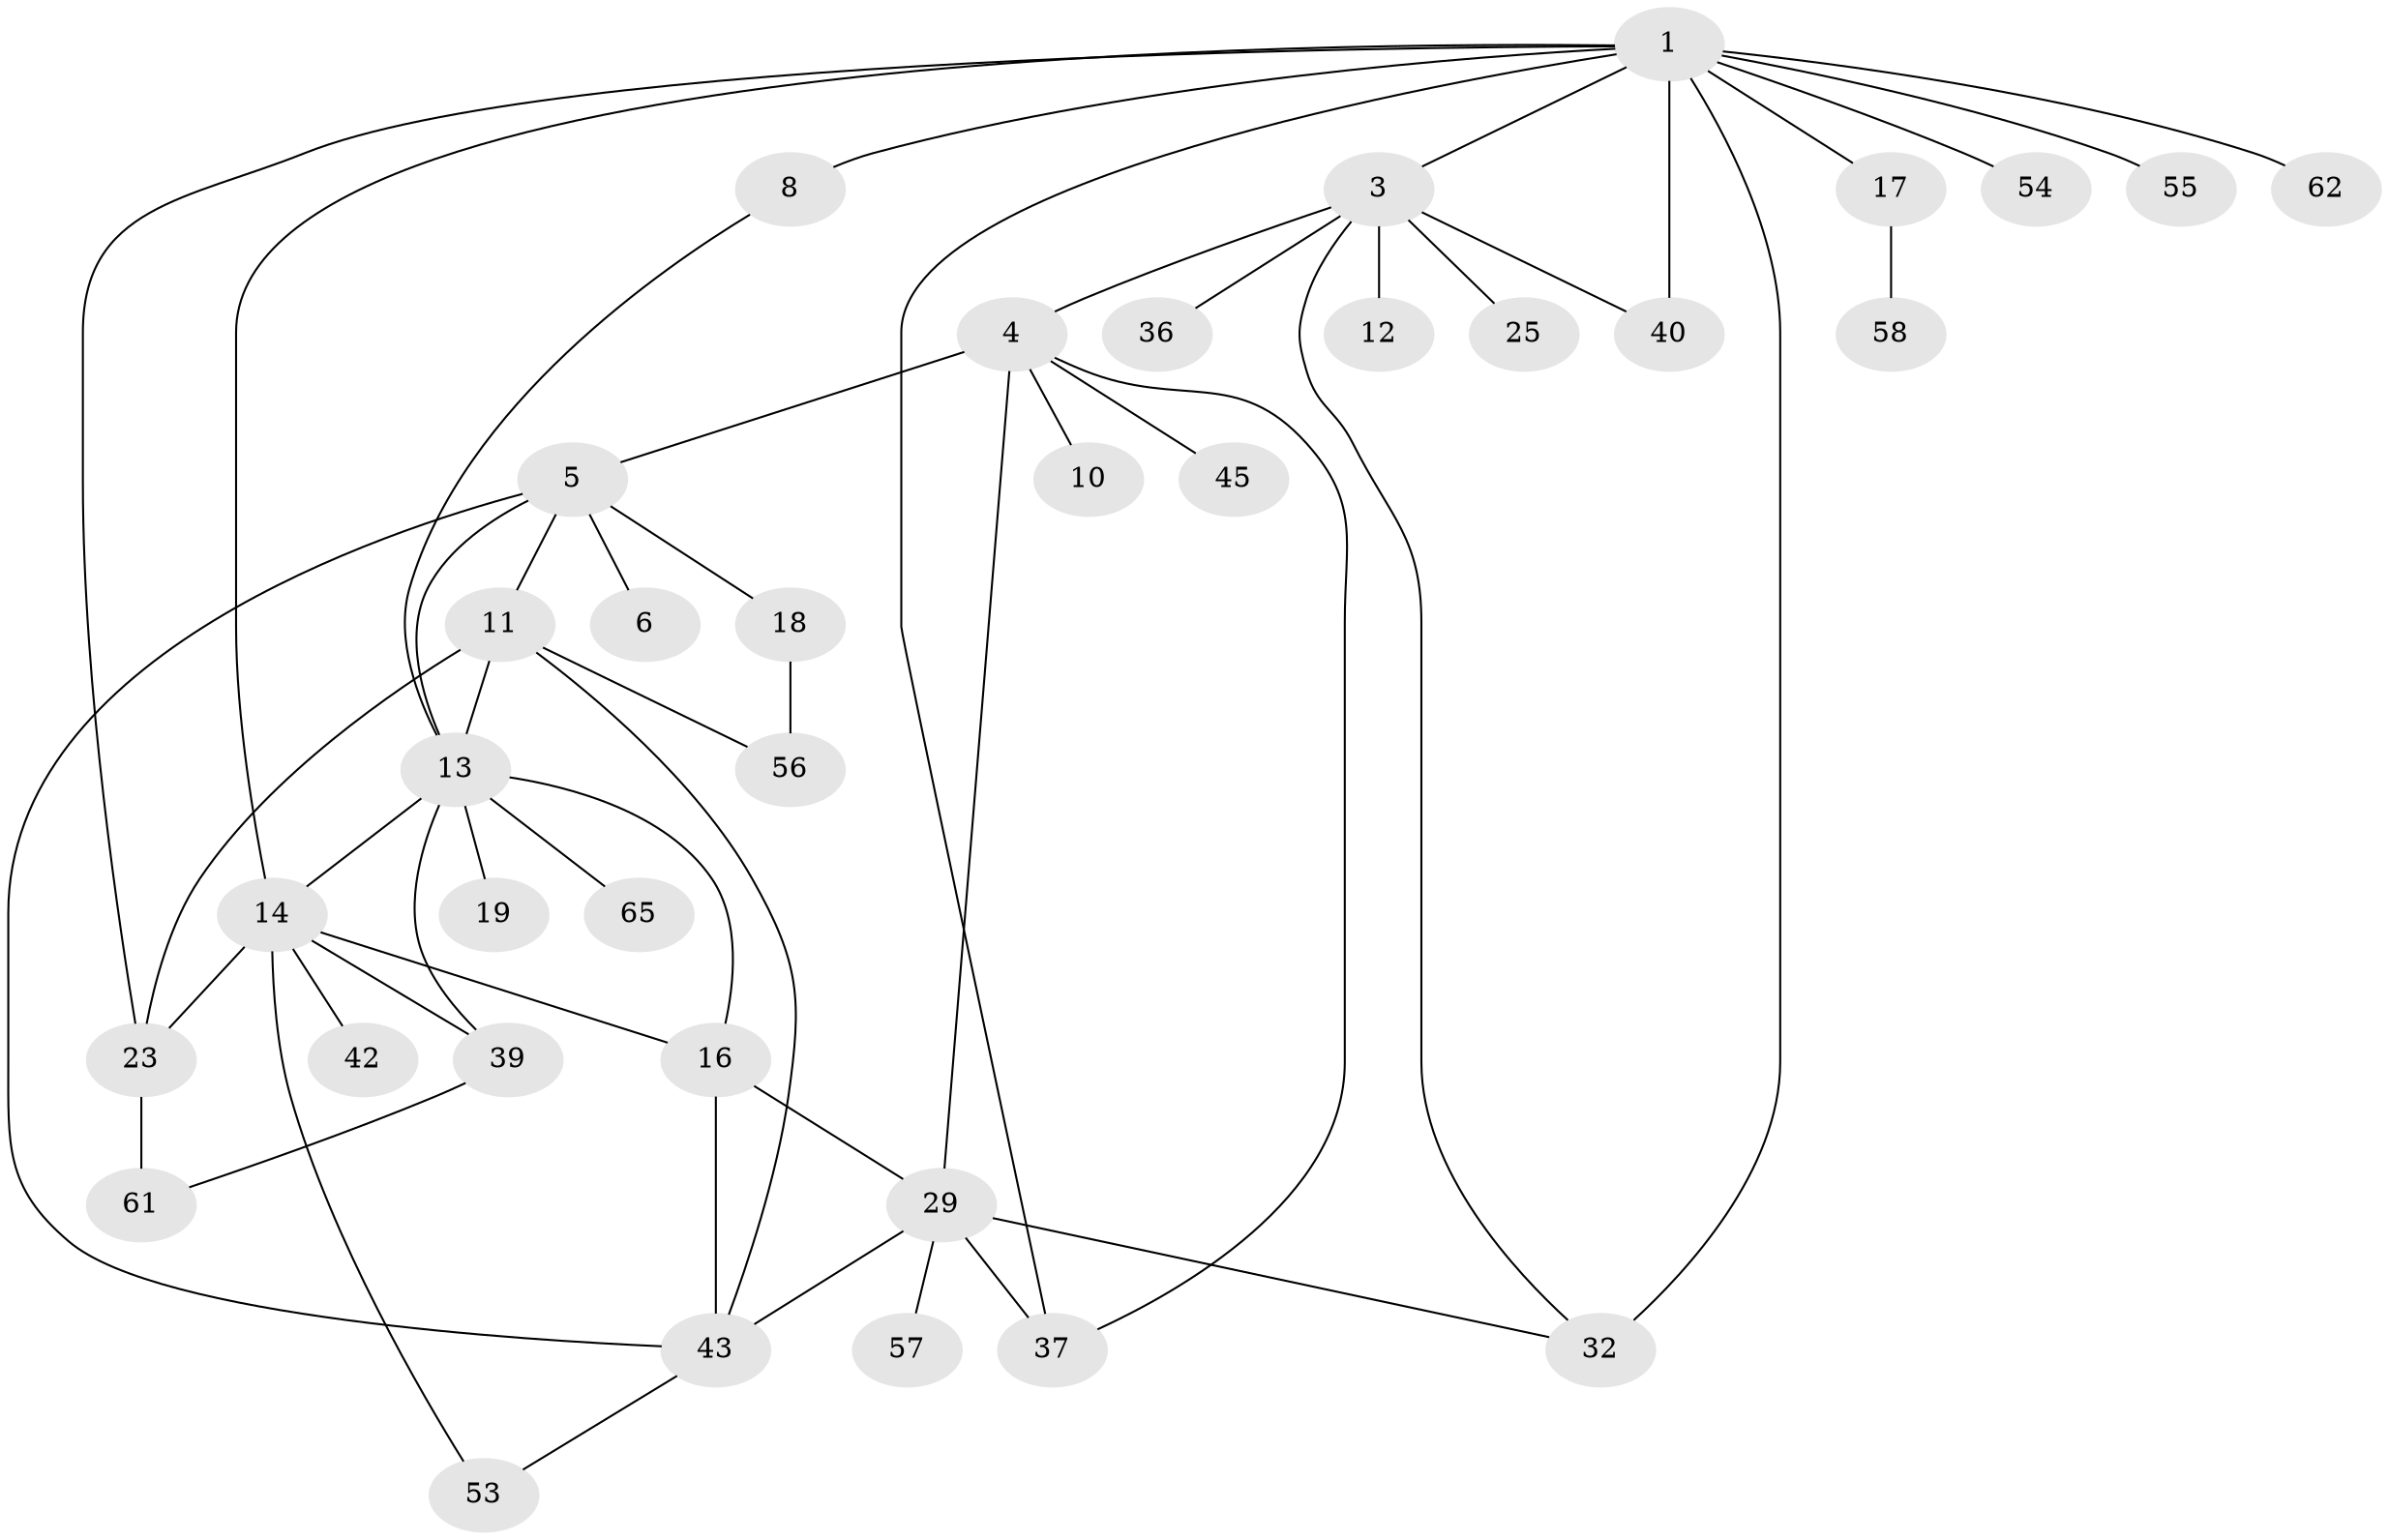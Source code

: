 // original degree distribution, {5: 0.07142857142857142, 7: 0.04285714285714286, 6: 0.02857142857142857, 1: 0.3, 3: 0.21428571428571427, 2: 0.2714285714285714, 4: 0.07142857142857142}
// Generated by graph-tools (version 1.1) at 2025/17/03/04/25 18:17:10]
// undirected, 35 vertices, 53 edges
graph export_dot {
graph [start="1"]
  node [color=gray90,style=filled];
  1 [super="+20+2+38"];
  3 [super="+9"];
  4;
  5;
  6;
  8 [super="+51"];
  10 [super="+31"];
  11;
  12;
  13 [super="+26"];
  14 [super="+67+15+22"];
  16 [super="+59"];
  17 [super="+30"];
  18;
  19 [super="+28"];
  23 [super="+69+50"];
  25;
  29 [super="+63+46+35"];
  32;
  36;
  37 [super="+47"];
  39 [super="+44"];
  40;
  42;
  43 [super="+49"];
  45;
  53;
  54 [super="+66"];
  55;
  56;
  57;
  58;
  61;
  62;
  65;
  1 -- 17;
  1 -- 32 [weight=2];
  1 -- 23;
  1 -- 3;
  1 -- 8 [weight=2];
  1 -- 40;
  1 -- 55;
  1 -- 62;
  1 -- 37;
  1 -- 54;
  1 -- 14;
  3 -- 4;
  3 -- 12;
  3 -- 25;
  3 -- 40;
  3 -- 32;
  3 -- 36;
  4 -- 5;
  4 -- 10;
  4 -- 29;
  4 -- 37;
  4 -- 45;
  5 -- 6;
  5 -- 11;
  5 -- 18;
  5 -- 43;
  5 -- 13;
  8 -- 13;
  11 -- 13;
  11 -- 23;
  11 -- 56;
  11 -- 43;
  13 -- 14;
  13 -- 19;
  13 -- 39;
  13 -- 65;
  13 -- 16;
  14 -- 16;
  14 -- 23;
  14 -- 39;
  14 -- 53;
  14 -- 42;
  16 -- 29;
  16 -- 43;
  17 -- 58;
  18 -- 56;
  23 -- 61;
  29 -- 57;
  29 -- 32;
  29 -- 43;
  29 -- 37 [weight=2];
  39 -- 61;
  43 -- 53;
}
